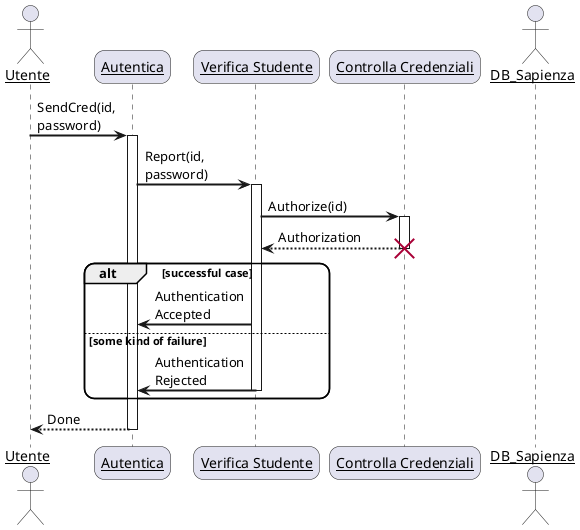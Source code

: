 @startuml
skinparam sequenceArrowThickness 2
skinparam roundcorner 20
skinparam maxmessagesize 60
skinparam sequenceParticipant underline

actor Utente
participant "Autentica" as A
participant "Verifica Studente" as B
participant "Controlla Credenziali" as C
actor DB_Sapienza

Utente -> A: SendCred(id, password)
activate A

A -> B: Report(id, password)
activate B

B -> C: Authorize(id)
activate C

C --> B: Authorization
destroy C

alt successful case

    B -> A: Authentication Accepted

else some kind of failure

    B -> A: Authentication Rejected
    
deactivate B

end

A --> Utente: Done
deactivate A

@enduml
